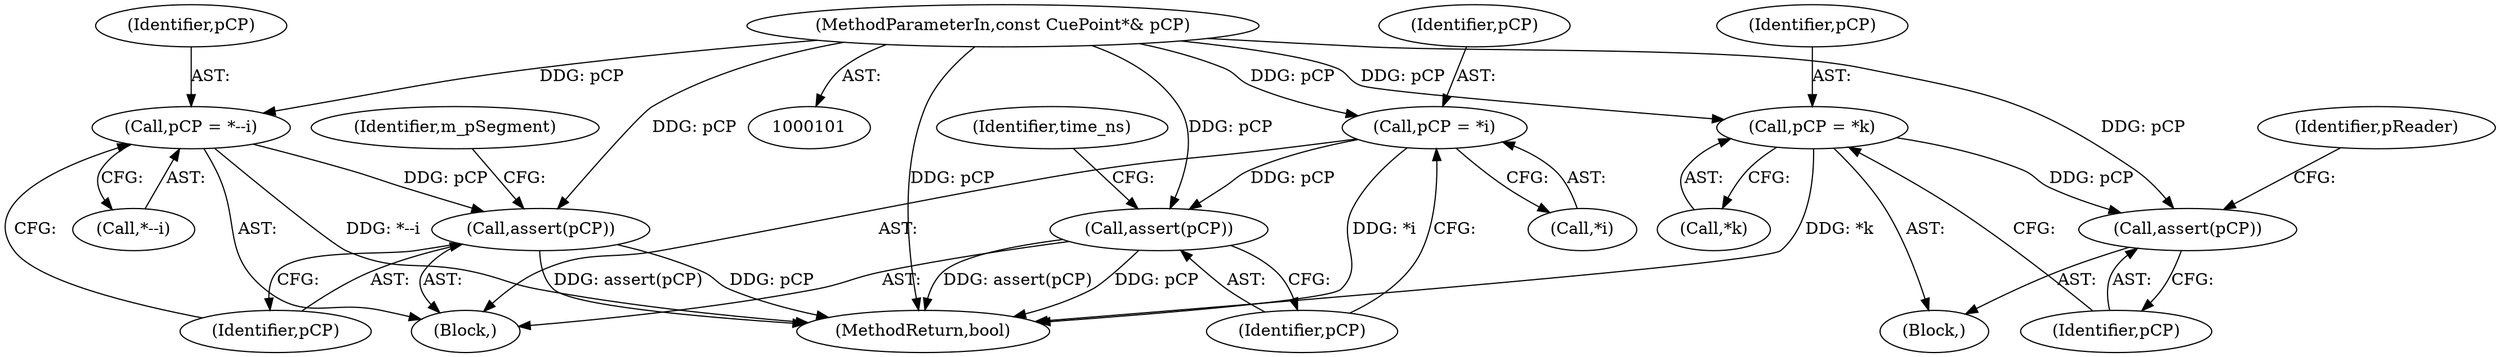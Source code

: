 digraph "1_Android_04839626ed859623901ebd3a5fd483982186b59d_39@del" {
"1000104" [label="(MethodParameterIn,const CuePoint*& pCP)"];
"1000138" [label="(Call,pCP = *i)"];
"1000142" [label="(Call,assert(pCP))"];
"1000181" [label="(Call,pCP = *k)"];
"1000185" [label="(Call,assert(pCP))"];
"1000223" [label="(Call,pCP = *--i)"];
"1000228" [label="(Call,assert(pCP))"];
"1000229" [label="(Identifier,pCP)"];
"1000225" [label="(Call,*--i)"];
"1000138" [label="(Call,pCP = *i)"];
"1000106" [label="(Block,)"];
"1000223" [label="(Call,pCP = *--i)"];
"1000181" [label="(Call,pCP = *k)"];
"1000140" [label="(Call,*i)"];
"1000167" [label="(Block,)"];
"1000188" [label="(Identifier,pReader)"];
"1000186" [label="(Identifier,pCP)"];
"1000142" [label="(Call,assert(pCP))"];
"1000243" [label="(MethodReturn,bool)"];
"1000224" [label="(Identifier,pCP)"];
"1000104" [label="(MethodParameterIn,const CuePoint*& pCP)"];
"1000139" [label="(Identifier,pCP)"];
"1000143" [label="(Identifier,pCP)"];
"1000228" [label="(Call,assert(pCP))"];
"1000146" [label="(Identifier,time_ns)"];
"1000182" [label="(Identifier,pCP)"];
"1000185" [label="(Call,assert(pCP))"];
"1000183" [label="(Call,*k)"];
"1000233" [label="(Identifier,m_pSegment)"];
"1000104" -> "1000101"  [label="AST: "];
"1000104" -> "1000243"  [label="DDG: pCP"];
"1000104" -> "1000138"  [label="DDG: pCP"];
"1000104" -> "1000142"  [label="DDG: pCP"];
"1000104" -> "1000181"  [label="DDG: pCP"];
"1000104" -> "1000185"  [label="DDG: pCP"];
"1000104" -> "1000223"  [label="DDG: pCP"];
"1000104" -> "1000228"  [label="DDG: pCP"];
"1000138" -> "1000106"  [label="AST: "];
"1000138" -> "1000140"  [label="CFG: "];
"1000139" -> "1000138"  [label="AST: "];
"1000140" -> "1000138"  [label="AST: "];
"1000143" -> "1000138"  [label="CFG: "];
"1000138" -> "1000243"  [label="DDG: *i"];
"1000138" -> "1000142"  [label="DDG: pCP"];
"1000142" -> "1000106"  [label="AST: "];
"1000142" -> "1000143"  [label="CFG: "];
"1000143" -> "1000142"  [label="AST: "];
"1000146" -> "1000142"  [label="CFG: "];
"1000142" -> "1000243"  [label="DDG: assert(pCP)"];
"1000142" -> "1000243"  [label="DDG: pCP"];
"1000181" -> "1000167"  [label="AST: "];
"1000181" -> "1000183"  [label="CFG: "];
"1000182" -> "1000181"  [label="AST: "];
"1000183" -> "1000181"  [label="AST: "];
"1000186" -> "1000181"  [label="CFG: "];
"1000181" -> "1000243"  [label="DDG: *k"];
"1000181" -> "1000185"  [label="DDG: pCP"];
"1000185" -> "1000167"  [label="AST: "];
"1000185" -> "1000186"  [label="CFG: "];
"1000186" -> "1000185"  [label="AST: "];
"1000188" -> "1000185"  [label="CFG: "];
"1000223" -> "1000106"  [label="AST: "];
"1000223" -> "1000225"  [label="CFG: "];
"1000224" -> "1000223"  [label="AST: "];
"1000225" -> "1000223"  [label="AST: "];
"1000229" -> "1000223"  [label="CFG: "];
"1000223" -> "1000243"  [label="DDG: *--i"];
"1000223" -> "1000228"  [label="DDG: pCP"];
"1000228" -> "1000106"  [label="AST: "];
"1000228" -> "1000229"  [label="CFG: "];
"1000229" -> "1000228"  [label="AST: "];
"1000233" -> "1000228"  [label="CFG: "];
"1000228" -> "1000243"  [label="DDG: assert(pCP)"];
"1000228" -> "1000243"  [label="DDG: pCP"];
}
